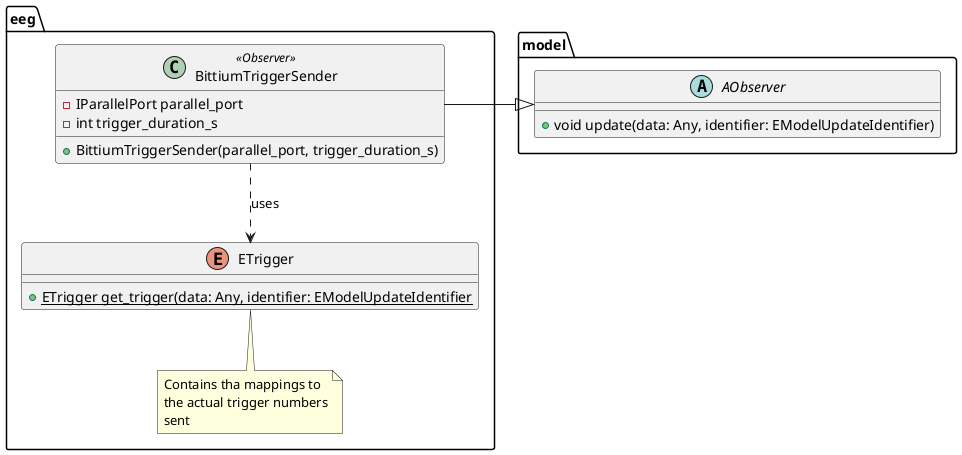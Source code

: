 @startuml

package model {
    abstract class AObserver {
        +void update(data: Any, identifier: EModelUpdateIdentifier)
    }
}


package eeg {
   enum ETrigger{
     +ETrigger {static} get_trigger(data: Any, identifier: EModelUpdateIdentifier
   }
   note bottom of ETrigger: Contains tha mappings to\nthe actual trigger numbers\nsent

   class BittiumTriggerSender<<Observer>> {
     -IParallelPort parallel_port
     -int trigger_duration_s
     +BittiumTriggerSender(parallel_port, trigger_duration_s)
   }
}
BittiumTriggerSender -[norank]r-|> AObserver
BittiumTriggerSender ..> ETrigger: "uses"


@enduml